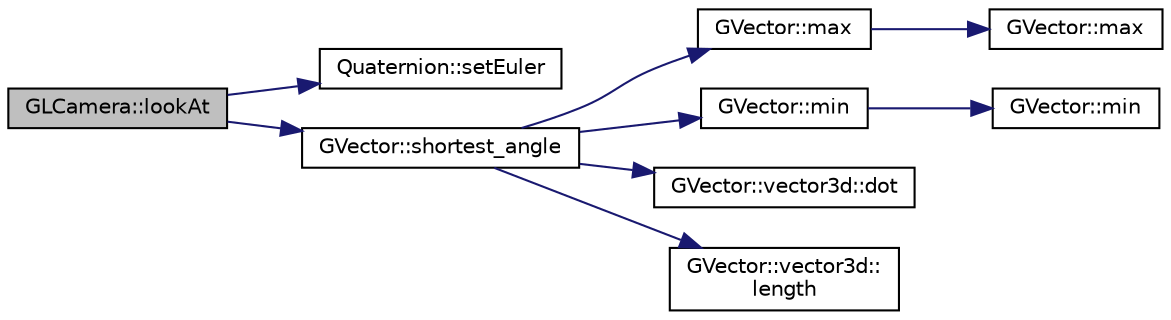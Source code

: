 digraph "GLCamera::lookAt"
{
 // INTERACTIVE_SVG=YES
  edge [fontname="Helvetica",fontsize="10",labelfontname="Helvetica",labelfontsize="10"];
  node [fontname="Helvetica",fontsize="10",shape=record];
  rankdir="LR";
  Node1 [label="GLCamera::lookAt",height=0.2,width=0.4,color="black", fillcolor="grey75", style="filled", fontcolor="black"];
  Node1 -> Node2 [color="midnightblue",fontsize="10",style="solid",fontname="Helvetica"];
  Node2 [label="Quaternion::setEuler",height=0.2,width=0.4,color="black", fillcolor="white", style="filled",URL="$dc/de3/class_quaternion.html#a4d02d6e6497a0d8c8c72c8733c52ed33"];
  Node1 -> Node3 [color="midnightblue",fontsize="10",style="solid",fontname="Helvetica"];
  Node3 [label="GVector::shortest_angle",height=0.2,width=0.4,color="black", fillcolor="white", style="filled",URL="$d5/da9/namespace_g_vector.html#ae4a807e9dc2a416644ea302a70ed29ab"];
  Node3 -> Node4 [color="midnightblue",fontsize="10",style="solid",fontname="Helvetica"];
  Node4 [label="GVector::max",height=0.2,width=0.4,color="black", fillcolor="white", style="filled",URL="$d5/da9/namespace_g_vector.html#a114727fb21b993496f39d5412acde8eb"];
  Node4 -> Node5 [color="midnightblue",fontsize="10",style="solid",fontname="Helvetica"];
  Node5 [label="GVector::max",height=0.2,width=0.4,color="black", fillcolor="white", style="filled",URL="$d5/da9/namespace_g_vector.html#a1223529a5f19606fa1f0bb39404a9ec3"];
  Node3 -> Node6 [color="midnightblue",fontsize="10",style="solid",fontname="Helvetica"];
  Node6 [label="GVector::min",height=0.2,width=0.4,color="black", fillcolor="white", style="filled",URL="$d5/da9/namespace_g_vector.html#a32aee6e7f3233302356a035de09300ae"];
  Node6 -> Node7 [color="midnightblue",fontsize="10",style="solid",fontname="Helvetica"];
  Node7 [label="GVector::min",height=0.2,width=0.4,color="black", fillcolor="white", style="filled",URL="$d5/da9/namespace_g_vector.html#a79b77964e0a1ea74cc1ca2048991fb73"];
  Node3 -> Node8 [color="midnightblue",fontsize="10",style="solid",fontname="Helvetica"];
  Node8 [label="GVector::vector3d::dot",height=0.2,width=0.4,color="black", fillcolor="white", style="filled",URL="$d7/db8/class_g_vector_1_1vector3d.html#af9ba531c9d36ca2e0dc80065bd19b9da"];
  Node3 -> Node9 [color="midnightblue",fontsize="10",style="solid",fontname="Helvetica"];
  Node9 [label="GVector::vector3d::\llength",height=0.2,width=0.4,color="black", fillcolor="white", style="filled",URL="$d7/db8/class_g_vector_1_1vector3d.html#ac515c7de87f98e36d38036e42c968a82"];
}
